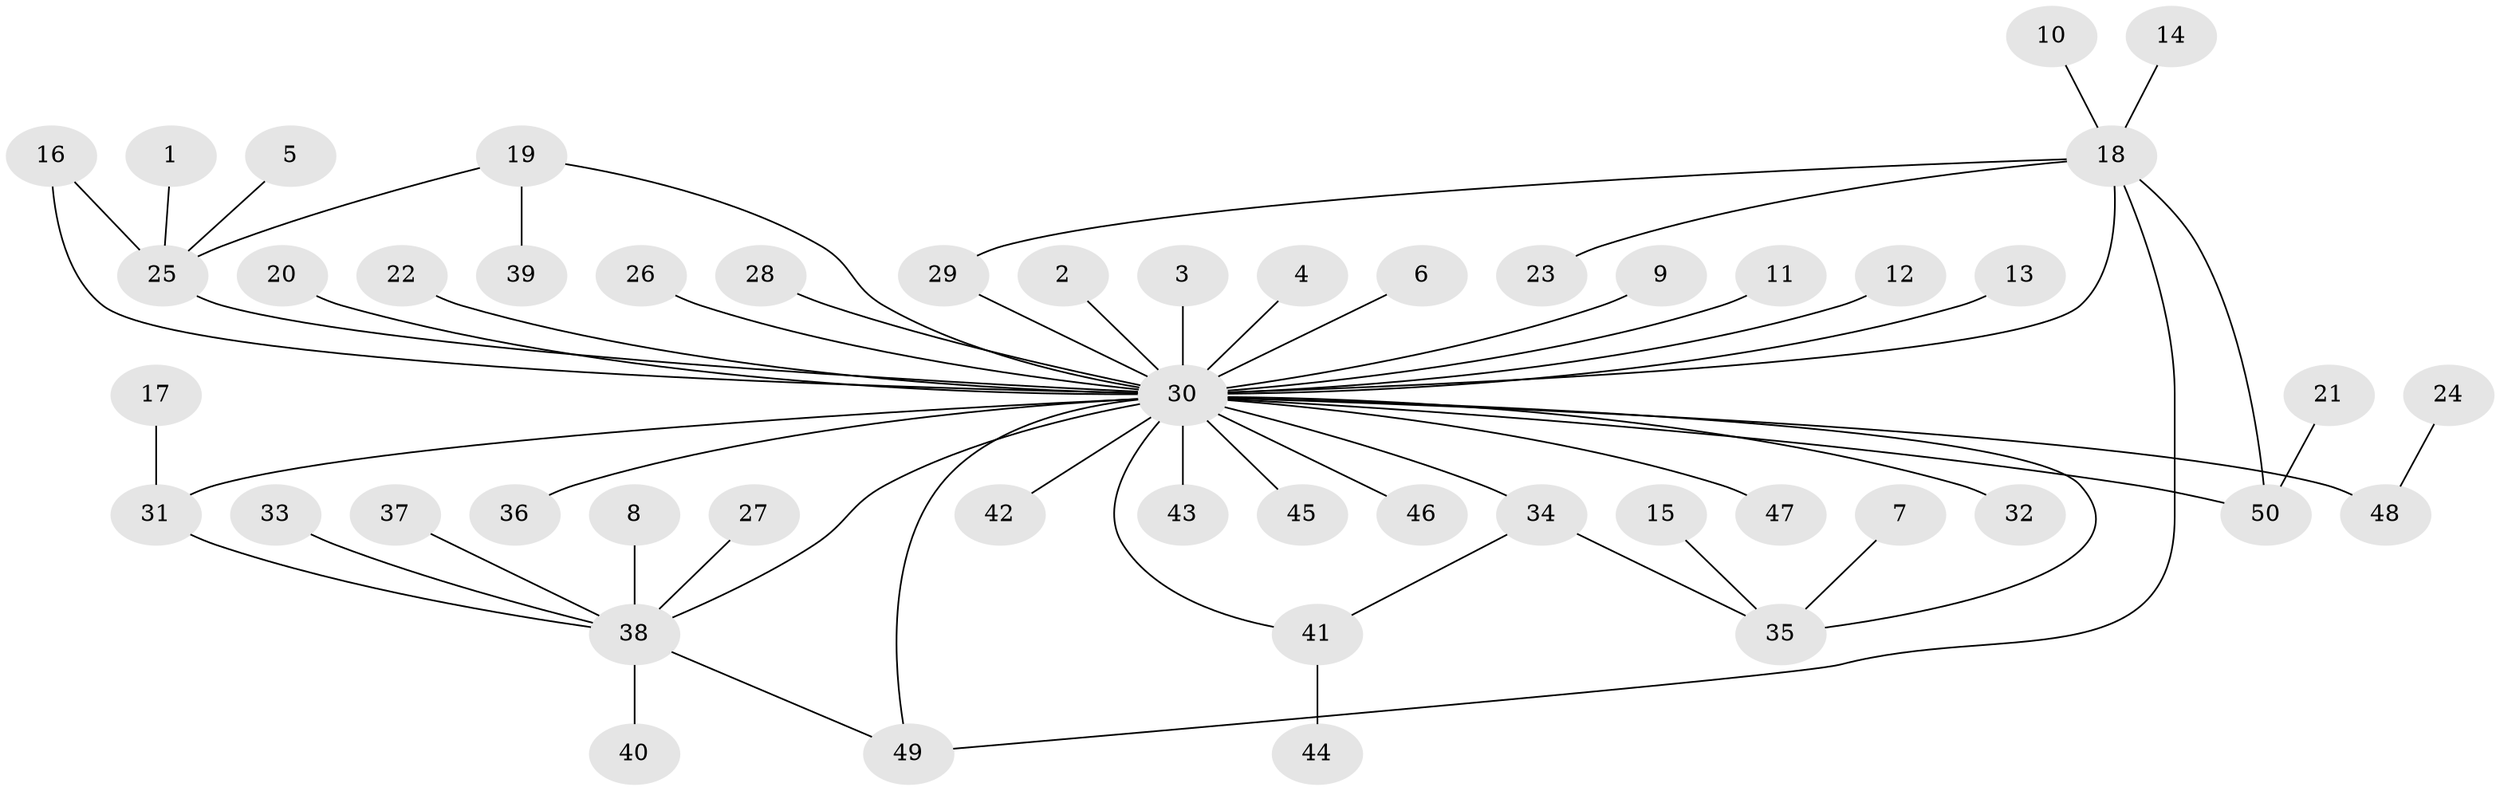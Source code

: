 // original degree distribution, {3: 0.0707070707070707, 28: 0.010101010101010102, 7: 0.010101010101010102, 6: 0.04040404040404041, 8: 0.010101010101010102, 1: 0.5656565656565656, 4: 0.06060606060606061, 12: 0.010101010101010102, 11: 0.010101010101010102, 10: 0.010101010101010102, 5: 0.010101010101010102, 2: 0.1919191919191919}
// Generated by graph-tools (version 1.1) at 2025/48/03/06/25 01:48:57]
// undirected, 50 vertices, 58 edges
graph export_dot {
graph [start="1"]
  node [color=gray90,style=filled];
  1;
  2;
  3;
  4;
  5;
  6;
  7;
  8;
  9;
  10;
  11;
  12;
  13;
  14;
  15;
  16;
  17;
  18;
  19;
  20;
  21;
  22;
  23;
  24;
  25;
  26;
  27;
  28;
  29;
  30;
  31;
  32;
  33;
  34;
  35;
  36;
  37;
  38;
  39;
  40;
  41;
  42;
  43;
  44;
  45;
  46;
  47;
  48;
  49;
  50;
  1 -- 25 [weight=1.0];
  2 -- 30 [weight=1.0];
  3 -- 30 [weight=1.0];
  4 -- 30 [weight=2.0];
  5 -- 25 [weight=1.0];
  6 -- 30 [weight=1.0];
  7 -- 35 [weight=1.0];
  8 -- 38 [weight=1.0];
  9 -- 30 [weight=1.0];
  10 -- 18 [weight=1.0];
  11 -- 30 [weight=1.0];
  12 -- 30 [weight=1.0];
  13 -- 30 [weight=1.0];
  14 -- 18 [weight=1.0];
  15 -- 35 [weight=1.0];
  16 -- 25 [weight=1.0];
  16 -- 30 [weight=1.0];
  17 -- 31 [weight=1.0];
  18 -- 23 [weight=1.0];
  18 -- 29 [weight=1.0];
  18 -- 30 [weight=1.0];
  18 -- 49 [weight=1.0];
  18 -- 50 [weight=1.0];
  19 -- 25 [weight=1.0];
  19 -- 30 [weight=1.0];
  19 -- 39 [weight=1.0];
  20 -- 30 [weight=1.0];
  21 -- 50 [weight=1.0];
  22 -- 30 [weight=1.0];
  24 -- 48 [weight=1.0];
  25 -- 30 [weight=2.0];
  26 -- 30 [weight=1.0];
  27 -- 38 [weight=1.0];
  28 -- 30 [weight=1.0];
  29 -- 30 [weight=1.0];
  30 -- 31 [weight=1.0];
  30 -- 32 [weight=1.0];
  30 -- 34 [weight=1.0];
  30 -- 35 [weight=1.0];
  30 -- 36 [weight=2.0];
  30 -- 38 [weight=1.0];
  30 -- 41 [weight=1.0];
  30 -- 42 [weight=1.0];
  30 -- 43 [weight=1.0];
  30 -- 45 [weight=1.0];
  30 -- 46 [weight=1.0];
  30 -- 47 [weight=1.0];
  30 -- 48 [weight=2.0];
  30 -- 49 [weight=1.0];
  30 -- 50 [weight=1.0];
  31 -- 38 [weight=1.0];
  33 -- 38 [weight=1.0];
  34 -- 35 [weight=1.0];
  34 -- 41 [weight=1.0];
  37 -- 38 [weight=1.0];
  38 -- 40 [weight=1.0];
  38 -- 49 [weight=1.0];
  41 -- 44 [weight=1.0];
}
